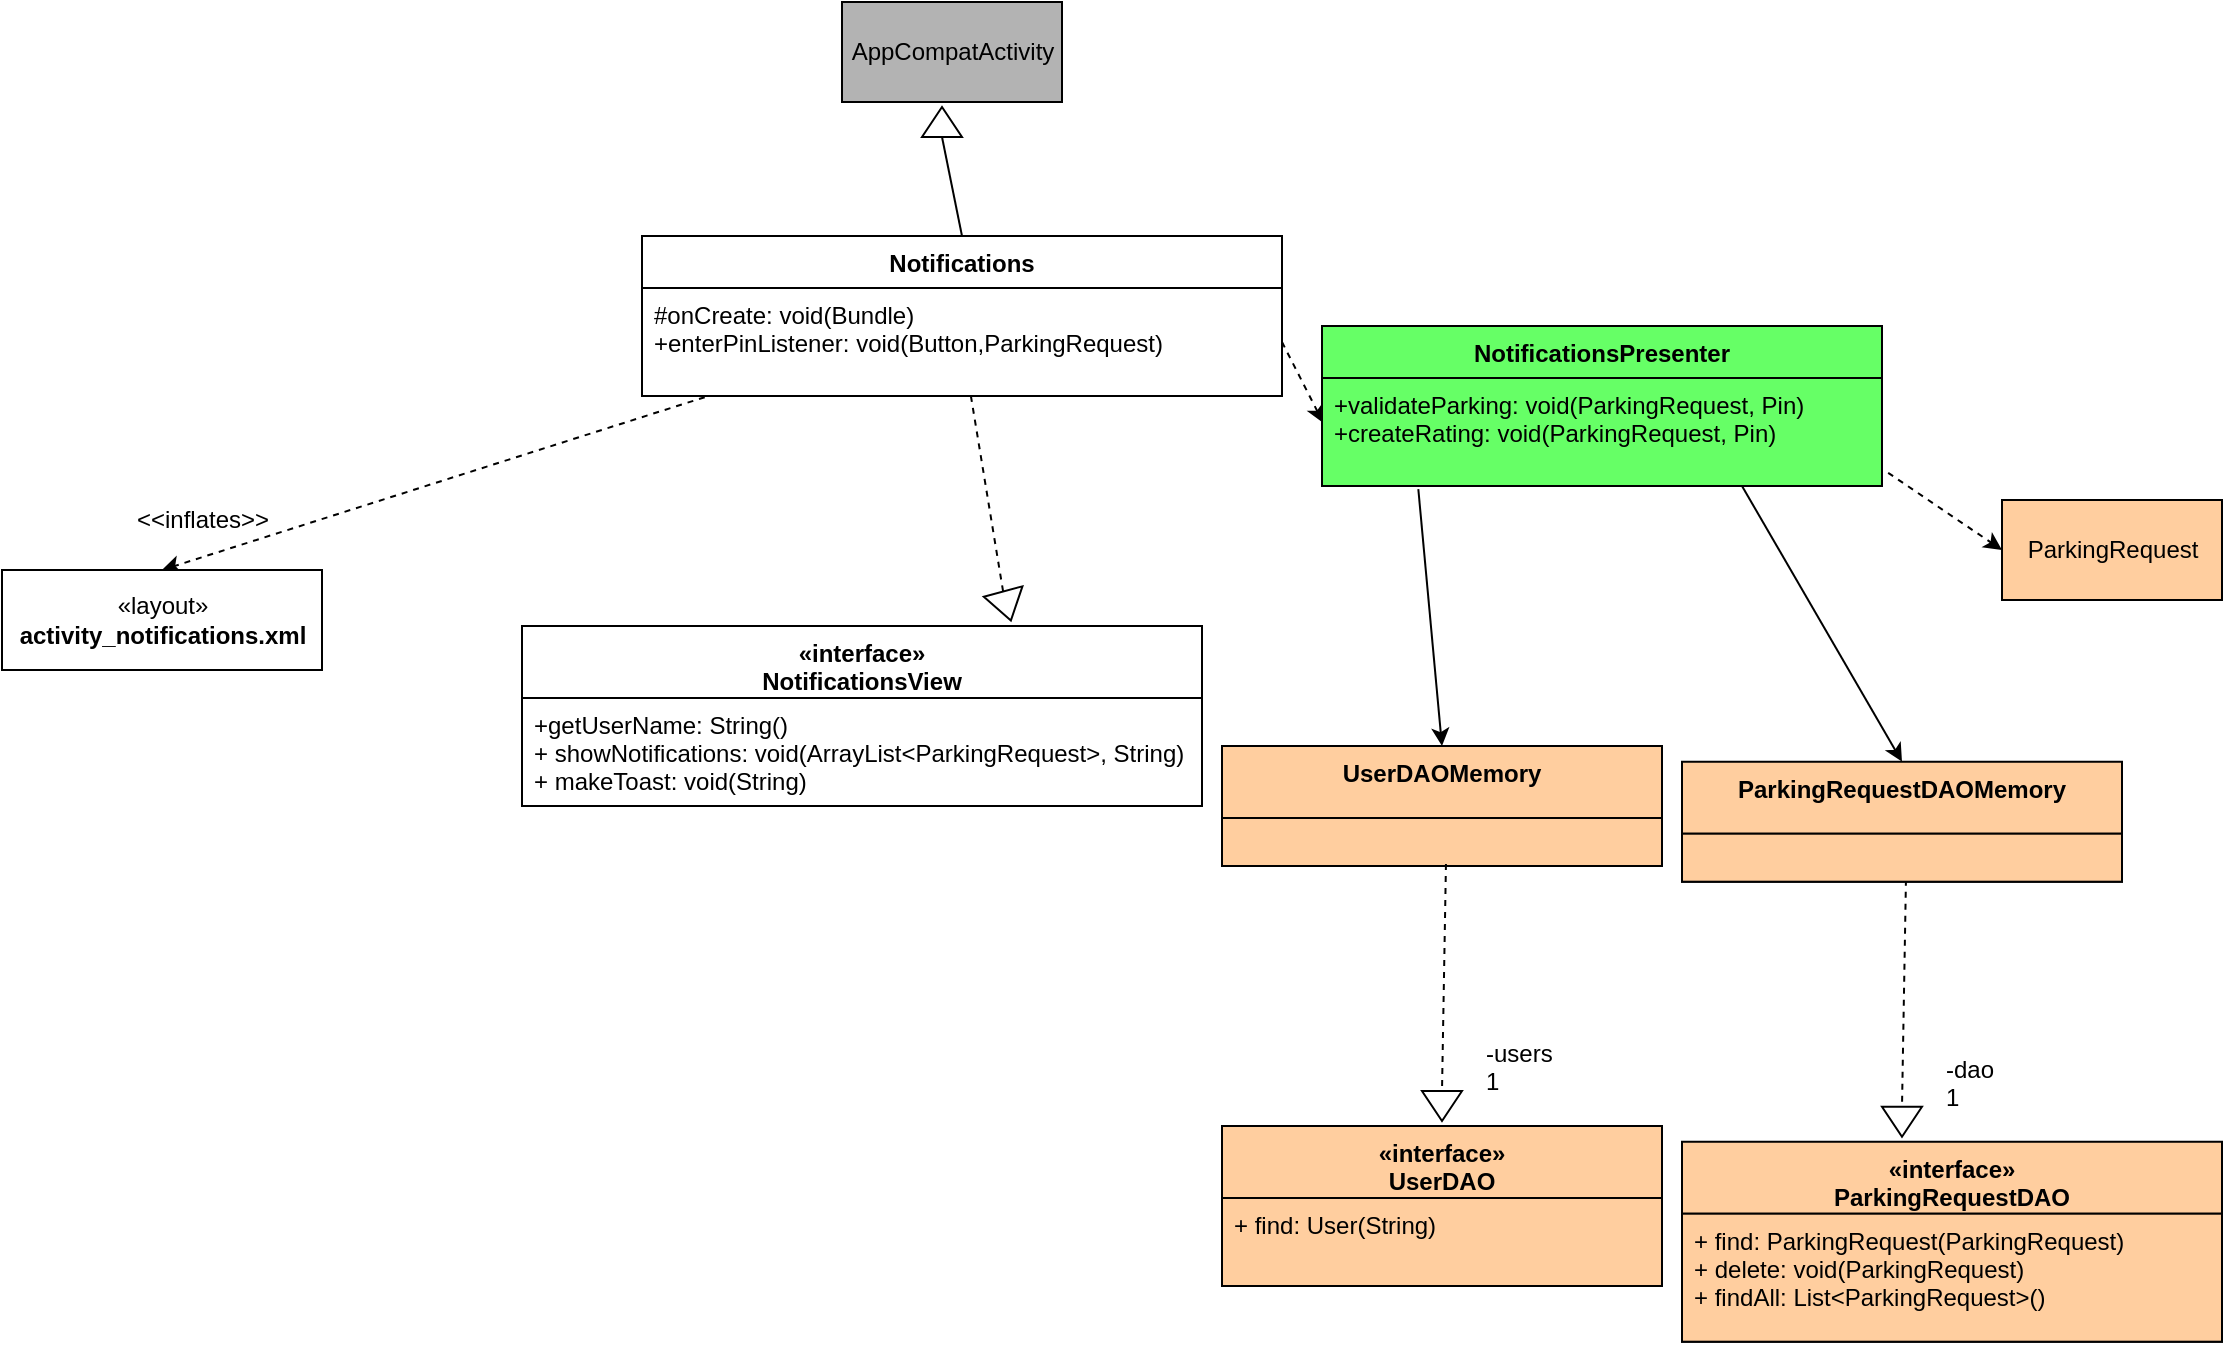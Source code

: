 <mxfile version="13.0.3" type="device"><diagram id="LEFXsS6FXgg2LvaKNQYE" name="Page-1"><mxGraphModel dx="1665" dy="806" grid="1" gridSize="10" guides="1" tooltips="1" connect="1" arrows="1" fold="1" page="1" pageScale="1" pageWidth="850" pageHeight="1100" math="0" shadow="0"><root><mxCell id="0"/><mxCell id="1" parent="0"/><mxCell id="LmvlL_h-gH-9ufiUns8d-1" value="AppCompatActivity" style="html=1;fillColor=#B3B3B3;strokeColor=#000000;" parent="1" vertex="1"><mxGeometry x="160" y="128" width="110" height="50" as="geometry"/></mxCell><mxCell id="LmvlL_h-gH-9ufiUns8d-2" value="" style="triangle;whiteSpace=wrap;html=1;strokeColor=#000000;fillColor=#FFFFFF;rotation=-90;" parent="1" vertex="1"><mxGeometry x="202.5" y="178" width="15" height="20" as="geometry"/></mxCell><mxCell id="LmvlL_h-gH-9ufiUns8d-3" value="" style="endArrow=none;html=1;entryX=0;entryY=0.5;entryDx=0;entryDy=0;exitX=0.5;exitY=0;exitDx=0;exitDy=0;" parent="1" source="LmvlL_h-gH-9ufiUns8d-12" target="LmvlL_h-gH-9ufiUns8d-2" edge="1"><mxGeometry width="50" height="50" relative="1" as="geometry"><mxPoint x="195" y="280" as="sourcePoint"/><mxPoint x="230" y="230" as="targetPoint"/></mxGeometry></mxCell><mxCell id="LmvlL_h-gH-9ufiUns8d-4" value="" style="endArrow=classic;html=1;exitX=0.098;exitY=1.011;exitDx=0;exitDy=0;exitPerimeter=0;dashed=1;entryX=0.5;entryY=0;entryDx=0;entryDy=0;" parent="1" source="LmvlL_h-gH-9ufiUns8d-13" target="LmvlL_h-gH-9ufiUns8d-5" edge="1"><mxGeometry width="50" height="50" relative="1" as="geometry"><mxPoint x="120" y="450" as="sourcePoint"/><mxPoint x="90" y="440" as="targetPoint"/></mxGeometry></mxCell><mxCell id="LmvlL_h-gH-9ufiUns8d-5" value="«layout»&lt;br&gt;&lt;b&gt;activity_notifications.xml&lt;/b&gt;" style="html=1;strokeColor=#000000;fillColor=#FFFFFF;" parent="1" vertex="1"><mxGeometry x="-260" y="412" width="160" height="50" as="geometry"/></mxCell><mxCell id="LmvlL_h-gH-9ufiUns8d-6" value="" style="triangle;whiteSpace=wrap;html=1;strokeColor=#000000;fillColor=#FFFFFF;rotation=75;" parent="1" vertex="1"><mxGeometry x="235" y="420" width="15" height="20" as="geometry"/></mxCell><mxCell id="LmvlL_h-gH-9ufiUns8d-7" value="" style="endArrow=none;html=1;entryX=0;entryY=0.5;entryDx=0;entryDy=0;dashed=1;" parent="1" source="LmvlL_h-gH-9ufiUns8d-13" target="LmvlL_h-gH-9ufiUns8d-6" edge="1"><mxGeometry width="50" height="50" relative="1" as="geometry"><mxPoint x="210" y="412.432" as="sourcePoint"/><mxPoint x="240" y="420" as="targetPoint"/></mxGeometry></mxCell><mxCell id="LmvlL_h-gH-9ufiUns8d-9" value="" style="endArrow=classic;html=1;exitX=1;exitY=0.5;exitDx=0;exitDy=0;dashed=1;entryX=0.004;entryY=0.863;entryDx=0;entryDy=0;entryPerimeter=0;" parent="1" source="LmvlL_h-gH-9ufiUns8d-13" edge="1"><mxGeometry width="50" height="50" relative="1" as="geometry"><mxPoint x="373.18" y="330.004" as="sourcePoint"/><mxPoint x="400.64" y="338.438" as="targetPoint"/></mxGeometry></mxCell><mxCell id="LmvlL_h-gH-9ufiUns8d-10" value="NotificationsPresenter" style="swimlane;fontStyle=1;align=center;verticalAlign=top;childLayout=stackLayout;horizontal=1;startSize=26;horizontalStack=0;resizeParent=1;resizeParentMax=0;resizeLast=0;collapsible=1;marginBottom=0;strokeColor=#000000;fillColor=#66FF66;gradientColor=none;" parent="1" vertex="1"><mxGeometry x="400" y="290" width="280" height="80" as="geometry"/></mxCell><mxCell id="LmvlL_h-gH-9ufiUns8d-11" value="+validateParking: void(ParkingRequest, Pin)&#10;+createRating: void(ParkingRequest, Pin)" style="text;strokeColor=#000000;fillColor=#66FF66;align=left;verticalAlign=top;spacingLeft=4;spacingRight=4;overflow=hidden;rotatable=0;points=[[0,0.5],[1,0.5]];portConstraint=eastwest;gradientColor=none;" parent="LmvlL_h-gH-9ufiUns8d-10" vertex="1"><mxGeometry y="26" width="280" height="54" as="geometry"/></mxCell><mxCell id="LmvlL_h-gH-9ufiUns8d-14" value="" style="endArrow=classic;html=1;exitX=0.172;exitY=1.029;exitDx=0;exitDy=0;exitPerimeter=0;entryX=0.5;entryY=0;entryDx=0;entryDy=0;" parent="1" source="LmvlL_h-gH-9ufiUns8d-11" target="LmvlL_h-gH-9ufiUns8d-19" edge="1"><mxGeometry width="50" height="50" relative="1" as="geometry"><mxPoint x="440" y="450" as="sourcePoint"/><mxPoint x="420" y="470" as="targetPoint"/></mxGeometry></mxCell><mxCell id="LmvlL_h-gH-9ufiUns8d-16" value="" style="endArrow=classic;html=1;exitX=1.011;exitY=0.878;exitDx=0;exitDy=0;dashed=1;entryX=0;entryY=0.5;entryDx=0;entryDy=0;exitPerimeter=0;" parent="1" source="LmvlL_h-gH-9ufiUns8d-11" target="LmvlL_h-gH-9ufiUns8d-18" edge="1"><mxGeometry width="50" height="50" relative="1" as="geometry"><mxPoint x="600" y="380" as="sourcePoint"/><mxPoint x="650" y="390" as="targetPoint"/></mxGeometry></mxCell><mxCell id="LmvlL_h-gH-9ufiUns8d-18" value="ParkingRequest" style="html=1;strokeColor=#000000;fillColor=#FFCE9F;gradientColor=none;" parent="1" vertex="1"><mxGeometry x="740" y="377" width="110" height="50" as="geometry"/></mxCell><mxCell id="LmvlL_h-gH-9ufiUns8d-19" value="UserDAOMemory&#10;" style="swimlane;fontStyle=1;align=center;verticalAlign=top;childLayout=stackLayout;horizontal=1;startSize=36;horizontalStack=0;resizeParent=1;resizeParentMax=0;resizeLast=0;collapsible=1;marginBottom=0;strokeColor=#000000;fillColor=#FFCE9F;gradientColor=none;" parent="1" vertex="1"><mxGeometry x="350" y="500" width="220" height="60" as="geometry"><mxRectangle x="360" y="590" width="120" height="70" as="alternateBounds"/></mxGeometry></mxCell><mxCell id="LmvlL_h-gH-9ufiUns8d-20" value="" style="text;strokeColor=#000000;fillColor=#FFCE9F;align=left;verticalAlign=top;spacingLeft=4;spacingRight=4;overflow=hidden;rotatable=0;points=[[0,0.5],[1,0.5]];portConstraint=eastwest;" parent="LmvlL_h-gH-9ufiUns8d-19" vertex="1"><mxGeometry y="36" width="220" height="24" as="geometry"/></mxCell><mxCell id="LmvlL_h-gH-9ufiUns8d-21" value="«interface»&#10;UserDAO&#10;" style="swimlane;fontStyle=1;align=center;verticalAlign=top;childLayout=stackLayout;horizontal=1;startSize=36;horizontalStack=0;resizeParent=1;resizeParentMax=0;resizeLast=0;collapsible=1;marginBottom=0;strokeColor=#000000;fillColor=#FFCE9F;gradientColor=none;" parent="1" vertex="1"><mxGeometry x="350" y="690" width="220" height="80" as="geometry"><mxRectangle x="360" y="590" width="120" height="70" as="alternateBounds"/></mxGeometry></mxCell><mxCell id="LmvlL_h-gH-9ufiUns8d-22" value="+ find: User(String)" style="text;strokeColor=#000000;fillColor=#FFCE9F;align=left;verticalAlign=top;spacingLeft=4;spacingRight=4;overflow=hidden;rotatable=0;points=[[0,0.5],[1,0.5]];portConstraint=eastwest;" parent="LmvlL_h-gH-9ufiUns8d-21" vertex="1"><mxGeometry y="36" width="220" height="44" as="geometry"/></mxCell><mxCell id="LmvlL_h-gH-9ufiUns8d-23" value="" style="triangle;whiteSpace=wrap;html=1;strokeColor=#000000;fillColor=#FFFFFF;rotation=90;" parent="1" vertex="1"><mxGeometry x="452.5" y="670" width="15" height="20" as="geometry"/></mxCell><mxCell id="LmvlL_h-gH-9ufiUns8d-24" value="" style="endArrow=none;html=1;entryX=0;entryY=0.5;entryDx=0;entryDy=0;dashed=1;exitX=0.509;exitY=0.958;exitDx=0;exitDy=0;exitPerimeter=0;" parent="1" source="LmvlL_h-gH-9ufiUns8d-20" target="LmvlL_h-gH-9ufiUns8d-23" edge="1"><mxGeometry width="50" height="50" relative="1" as="geometry"><mxPoint x="264.064" y="610" as="sourcePoint"/><mxPoint x="297.5" y="680" as="targetPoint"/></mxGeometry></mxCell><mxCell id="LmvlL_h-gH-9ufiUns8d-25" value="&amp;lt;&amp;lt;inflates&amp;gt;&amp;gt;" style="text;html=1;align=center;verticalAlign=middle;resizable=0;points=[];autosize=1;" parent="1" vertex="1"><mxGeometry x="-200" y="377" width="80" height="20" as="geometry"/></mxCell><mxCell id="LmvlL_h-gH-9ufiUns8d-26" value="-users&lt;br&gt;1" style="text;html=1;" parent="1" vertex="1"><mxGeometry x="480" y="640" width="50" height="30" as="geometry"/></mxCell><mxCell id="LmvlL_h-gH-9ufiUns8d-12" value="Notifications" style="swimlane;fontStyle=1;align=center;verticalAlign=top;childLayout=stackLayout;horizontal=1;startSize=26;horizontalStack=0;resizeParent=1;resizeParentMax=0;resizeLast=0;collapsible=1;marginBottom=0;strokeColor=#000000;fillColor=#FFFFFF;" parent="1" vertex="1"><mxGeometry x="60" y="245" width="320" height="80" as="geometry"/></mxCell><mxCell id="LmvlL_h-gH-9ufiUns8d-13" value="#onCreate: void(Bundle)&#10;+enterPinListener: void(Button,ParkingRequest)" style="text;strokeColor=none;fillColor=none;align=left;verticalAlign=top;spacingLeft=4;spacingRight=4;overflow=hidden;rotatable=0;points=[[0,0.5],[1,0.5]];portConstraint=eastwest;" parent="LmvlL_h-gH-9ufiUns8d-12" vertex="1"><mxGeometry y="26" width="320" height="54" as="geometry"/></mxCell><mxCell id="LmvlL_h-gH-9ufiUns8d-27" value="" style="endArrow=classic;html=1;exitX=0.75;exitY=1;exitDx=0;exitDy=0;entryX=0.5;entryY=0;entryDx=0;entryDy=0;" parent="1" source="LmvlL_h-gH-9ufiUns8d-10" target="LmvlL_h-gH-9ufiUns8d-28" edge="1"><mxGeometry width="50" height="50" relative="1" as="geometry"><mxPoint x="678.16" y="399.996" as="sourcePoint"/><mxPoint x="650" y="477.85" as="targetPoint"/></mxGeometry></mxCell><mxCell id="LmvlL_h-gH-9ufiUns8d-32" value="" style="triangle;whiteSpace=wrap;html=1;strokeColor=#000000;fillColor=#FFFFFF;rotation=90;" parent="1" vertex="1"><mxGeometry x="682.5" y="677.85" width="15" height="20" as="geometry"/></mxCell><mxCell id="LmvlL_h-gH-9ufiUns8d-33" value="" style="endArrow=none;html=1;entryX=0;entryY=0.5;entryDx=0;entryDy=0;dashed=1;exitX=0.509;exitY=0.958;exitDx=0;exitDy=0;exitPerimeter=0;" parent="1" source="LmvlL_h-gH-9ufiUns8d-29" target="LmvlL_h-gH-9ufiUns8d-32" edge="1"><mxGeometry width="50" height="50" relative="1" as="geometry"><mxPoint x="494.064" y="617.85" as="sourcePoint"/><mxPoint x="527.5" y="687.85" as="targetPoint"/></mxGeometry></mxCell><mxCell id="LmvlL_h-gH-9ufiUns8d-34" value="-dao&lt;br&gt;1" style="text;html=1;" parent="1" vertex="1"><mxGeometry x="710" y="647.85" width="50" height="30" as="geometry"/></mxCell><mxCell id="LmvlL_h-gH-9ufiUns8d-28" value="ParkingRequestDAOMemory&#10;" style="swimlane;fontStyle=1;align=center;verticalAlign=top;childLayout=stackLayout;horizontal=1;startSize=36;horizontalStack=0;resizeParent=1;resizeParentMax=0;resizeLast=0;collapsible=1;marginBottom=0;strokeColor=#000000;fillColor=#FFCE9F;gradientColor=none;" parent="1" vertex="1"><mxGeometry x="580" y="507.85" width="220" height="60" as="geometry"><mxRectangle x="360" y="590" width="120" height="70" as="alternateBounds"/></mxGeometry></mxCell><mxCell id="LmvlL_h-gH-9ufiUns8d-29" value="" style="text;strokeColor=#000000;fillColor=#FFCE9F;align=left;verticalAlign=top;spacingLeft=4;spacingRight=4;overflow=hidden;rotatable=0;points=[[0,0.5],[1,0.5]];portConstraint=eastwest;" parent="LmvlL_h-gH-9ufiUns8d-28" vertex="1"><mxGeometry y="36" width="220" height="24" as="geometry"/></mxCell><mxCell id="LmvlL_h-gH-9ufiUns8d-30" value="«interface»&#10;ParkingRequestDAO&#10;" style="swimlane;fontStyle=1;align=center;verticalAlign=top;childLayout=stackLayout;horizontal=1;startSize=36;horizontalStack=0;resizeParent=1;resizeParentMax=0;resizeLast=0;collapsible=1;marginBottom=0;strokeColor=#000000;fillColor=#FFCE9F;gradientColor=none;" parent="1" vertex="1"><mxGeometry x="580" y="697.85" width="270" height="100" as="geometry"><mxRectangle x="360" y="590" width="120" height="70" as="alternateBounds"/></mxGeometry></mxCell><mxCell id="LmvlL_h-gH-9ufiUns8d-31" value="+ find: ParkingRequest(ParkingRequest)&#10;+ delete: void(ParkingRequest)&#10;+ findAll: List&lt;ParkingRequest&gt;()" style="text;strokeColor=#000000;fillColor=#FFCE9F;align=left;verticalAlign=top;spacingLeft=4;spacingRight=4;overflow=hidden;rotatable=0;points=[[0,0.5],[1,0.5]];portConstraint=eastwest;" parent="LmvlL_h-gH-9ufiUns8d-30" vertex="1"><mxGeometry y="36" width="270" height="64" as="geometry"/></mxCell><mxCell id="ppFk38k7Jx1S-aTywSLC-1" value="«interface»&#10;NotificationsView&#10;" style="swimlane;fontStyle=1;align=center;verticalAlign=top;childLayout=stackLayout;horizontal=1;startSize=36;horizontalStack=0;resizeParent=1;resizeParentMax=0;resizeLast=0;collapsible=1;marginBottom=0;" parent="1" vertex="1"><mxGeometry y="440" width="340" height="90" as="geometry"><mxRectangle x="360" y="590" width="120" height="70" as="alternateBounds"/></mxGeometry></mxCell><mxCell id="ppFk38k7Jx1S-aTywSLC-2" value="+getUserName: String()&#10;+ showNotifications: void(ArrayList&lt;ParkingRequest&gt;, String)&#10;+ makeToast: void(String)" style="text;align=left;verticalAlign=top;spacingLeft=4;spacingRight=4;overflow=hidden;rotatable=0;points=[[0,0.5],[1,0.5]];portConstraint=eastwest;" parent="ppFk38k7Jx1S-aTywSLC-1" vertex="1"><mxGeometry y="36" width="340" height="54" as="geometry"/></mxCell></root></mxGraphModel></diagram></mxfile>